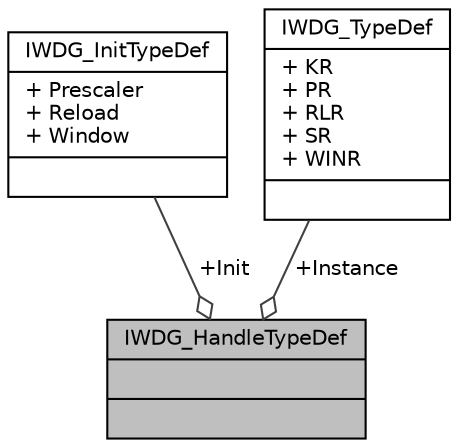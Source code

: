 digraph "IWDG_HandleTypeDef"
{
  edge [fontname="Helvetica",fontsize="10",labelfontname="Helvetica",labelfontsize="10"];
  node [fontname="Helvetica",fontsize="10",shape=record];
  Node1 [label="{IWDG_HandleTypeDef\n||}",height=0.2,width=0.4,color="black", fillcolor="grey75", style="filled", fontcolor="black"];
  Node2 -> Node1 [color="grey25",fontsize="10",style="solid",label=" +Init" ,arrowhead="odiamond",fontname="Helvetica"];
  Node2 [label="{IWDG_InitTypeDef\n|+ Prescaler\l+ Reload\l+ Window\l|}",height=0.2,width=0.4,color="black", fillcolor="white", style="filled",URL="$struct_i_w_d_g___init_type_def.html",tooltip="IWDG Init structure definition. "];
  Node3 -> Node1 [color="grey25",fontsize="10",style="solid",label=" +Instance" ,arrowhead="odiamond",fontname="Helvetica"];
  Node3 [label="{IWDG_TypeDef\n|+ KR\l+ PR\l+ RLR\l+ SR\l+ WINR\l|}",height=0.2,width=0.4,color="black", fillcolor="white", style="filled",URL="$struct_i_w_d_g___type_def.html",tooltip="Independent WATCHDOG. "];
}

